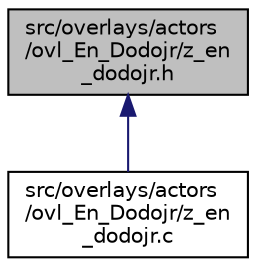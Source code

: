 digraph "src/overlays/actors/ovl_En_Dodojr/z_en_dodojr.h"
{
 // LATEX_PDF_SIZE
  edge [fontname="Helvetica",fontsize="10",labelfontname="Helvetica",labelfontsize="10"];
  node [fontname="Helvetica",fontsize="10",shape=record];
  Node1 [label="src/overlays/actors\l/ovl_En_Dodojr/z_en\l_dodojr.h",height=0.2,width=0.4,color="black", fillcolor="grey75", style="filled", fontcolor="black",tooltip=" "];
  Node1 -> Node2 [dir="back",color="midnightblue",fontsize="10",style="solid",fontname="Helvetica"];
  Node2 [label="src/overlays/actors\l/ovl_En_Dodojr/z_en\l_dodojr.c",height=0.2,width=0.4,color="black", fillcolor="white", style="filled",URL="$dc/daa/z__en__dodojr_8c.html",tooltip=" "];
}
